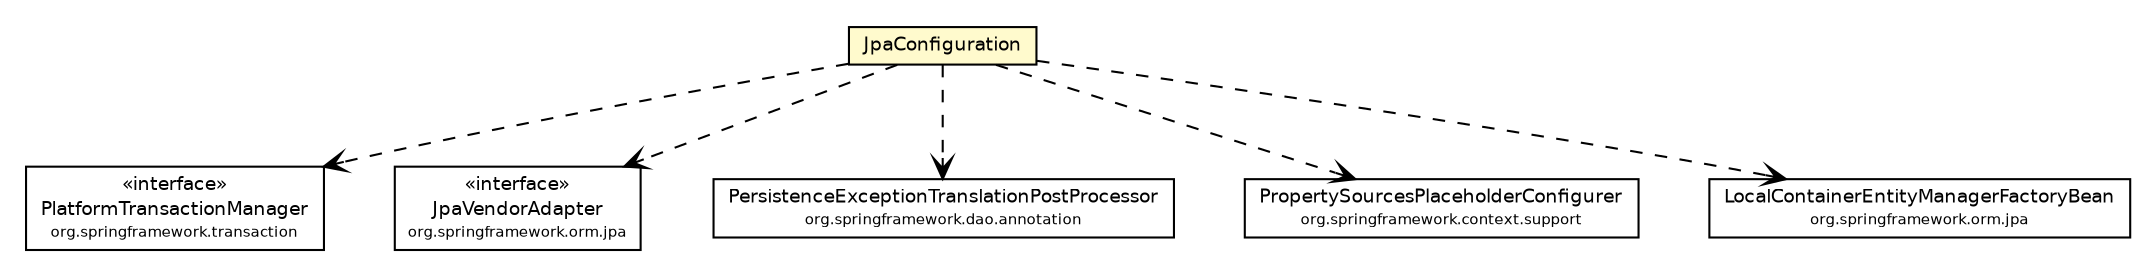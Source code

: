 #!/usr/local/bin/dot
#
# Class diagram 
# Generated by UMLGraph version R5_6-24-gf6e263 (http://www.umlgraph.org/)
#

digraph G {
	edge [fontname="Helvetica",fontsize=10,labelfontname="Helvetica",labelfontsize=10];
	node [fontname="Helvetica",fontsize=10,shape=plaintext];
	nodesep=0.25;
	ranksep=0.5;
	// net.ljcomputing.sr.config.JpaConfiguration
	c2126 [label=<<table title="net.ljcomputing.sr.config.JpaConfiguration" border="0" cellborder="1" cellspacing="0" cellpadding="2" port="p" bgcolor="lemonChiffon" href="./JpaConfiguration.html">
		<tr><td><table border="0" cellspacing="0" cellpadding="1">
<tr><td align="center" balign="center"> JpaConfiguration </td></tr>
		</table></td></tr>
		</table>>, URL="./JpaConfiguration.html", fontname="Helvetica", fontcolor="black", fontsize=9.0];
	// net.ljcomputing.sr.config.JpaConfiguration DEPEND org.springframework.transaction.PlatformTransactionManager
	c2126:p -> c2131:p [taillabel="", label="", headlabel="", fontname="Helvetica", fontcolor="black", fontsize=10.0, color="black", arrowhead=open, style=dashed];
	// net.ljcomputing.sr.config.JpaConfiguration DEPEND org.springframework.orm.jpa.JpaVendorAdapter
	c2126:p -> c2133:p [taillabel="", label="", headlabel="", fontname="Helvetica", fontcolor="black", fontsize=10.0, color="black", arrowhead=open, style=dashed];
	// net.ljcomputing.sr.config.JpaConfiguration DEPEND org.springframework.dao.annotation.PersistenceExceptionTranslationPostProcessor
	c2126:p -> c2137:p [taillabel="", label="", headlabel="", fontname="Helvetica", fontcolor="black", fontsize=10.0, color="black", arrowhead=open, style=dashed];
	// net.ljcomputing.sr.config.JpaConfiguration DEPEND org.springframework.context.support.PropertySourcesPlaceholderConfigurer
	c2126:p -> c2145:p [taillabel="", label="", headlabel="", fontname="Helvetica", fontcolor="black", fontsize=10.0, color="black", arrowhead=open, style=dashed];
	// net.ljcomputing.sr.config.JpaConfiguration DEPEND org.springframework.orm.jpa.LocalContainerEntityManagerFactoryBean
	c2126:p -> c2157:p [taillabel="", label="", headlabel="", fontname="Helvetica", fontcolor="black", fontsize=10.0, color="black", arrowhead=open, style=dashed];
	// org.springframework.orm.jpa.JpaVendorAdapter
	c2133 [label=<<table title="org.springframework.orm.jpa.JpaVendorAdapter" border="0" cellborder="1" cellspacing="0" cellpadding="2" port="p">
		<tr><td><table border="0" cellspacing="0" cellpadding="1">
<tr><td align="center" balign="center"> &#171;interface&#187; </td></tr>
<tr><td align="center" balign="center"> JpaVendorAdapter </td></tr>
<tr><td align="center" balign="center"><font point-size="7.0"> org.springframework.orm.jpa </font></td></tr>
		</table></td></tr>
		</table>>, URL="null", fontname="Helvetica", fontcolor="black", fontsize=9.0];
	// org.springframework.transaction.PlatformTransactionManager
	c2131 [label=<<table title="org.springframework.transaction.PlatformTransactionManager" border="0" cellborder="1" cellspacing="0" cellpadding="2" port="p">
		<tr><td><table border="0" cellspacing="0" cellpadding="1">
<tr><td align="center" balign="center"> &#171;interface&#187; </td></tr>
<tr><td align="center" balign="center"> PlatformTransactionManager </td></tr>
<tr><td align="center" balign="center"><font point-size="7.0"> org.springframework.transaction </font></td></tr>
		</table></td></tr>
		</table>>, URL="null", fontname="Helvetica", fontcolor="black", fontsize=9.0];
	// org.springframework.dao.annotation.PersistenceExceptionTranslationPostProcessor
	c2137 [label=<<table title="org.springframework.dao.annotation.PersistenceExceptionTranslationPostProcessor" border="0" cellborder="1" cellspacing="0" cellpadding="2" port="p">
		<tr><td><table border="0" cellspacing="0" cellpadding="1">
<tr><td align="center" balign="center"> PersistenceExceptionTranslationPostProcessor </td></tr>
<tr><td align="center" balign="center"><font point-size="7.0"> org.springframework.dao.annotation </font></td></tr>
		</table></td></tr>
		</table>>, URL="null", fontname="Helvetica", fontcolor="black", fontsize=9.0];
	// org.springframework.context.support.PropertySourcesPlaceholderConfigurer
	c2145 [label=<<table title="org.springframework.context.support.PropertySourcesPlaceholderConfigurer" border="0" cellborder="1" cellspacing="0" cellpadding="2" port="p">
		<tr><td><table border="0" cellspacing="0" cellpadding="1">
<tr><td align="center" balign="center"> PropertySourcesPlaceholderConfigurer </td></tr>
<tr><td align="center" balign="center"><font point-size="7.0"> org.springframework.context.support </font></td></tr>
		</table></td></tr>
		</table>>, URL="null", fontname="Helvetica", fontcolor="black", fontsize=9.0];
	// org.springframework.orm.jpa.LocalContainerEntityManagerFactoryBean
	c2157 [label=<<table title="org.springframework.orm.jpa.LocalContainerEntityManagerFactoryBean" border="0" cellborder="1" cellspacing="0" cellpadding="2" port="p">
		<tr><td><table border="0" cellspacing="0" cellpadding="1">
<tr><td align="center" balign="center"> LocalContainerEntityManagerFactoryBean </td></tr>
<tr><td align="center" balign="center"><font point-size="7.0"> org.springframework.orm.jpa </font></td></tr>
		</table></td></tr>
		</table>>, URL="null", fontname="Helvetica", fontcolor="black", fontsize=9.0];
}

